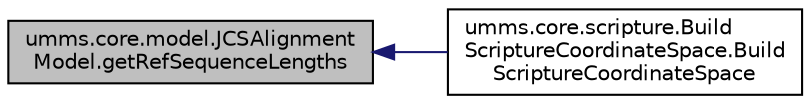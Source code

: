 digraph "umms.core.model.JCSAlignmentModel.getRefSequenceLengths"
{
  edge [fontname="Helvetica",fontsize="10",labelfontname="Helvetica",labelfontsize="10"];
  node [fontname="Helvetica",fontsize="10",shape=record];
  rankdir="LR";
  Node1 [label="umms.core.model.JCSAlignment\lModel.getRefSequenceLengths",height=0.2,width=0.4,color="black", fillcolor="grey75", style="filled" fontcolor="black"];
  Node1 -> Node2 [dir="back",color="midnightblue",fontsize="10",style="solid"];
  Node2 [label="umms.core.scripture.Build\lScriptureCoordinateSpace.Build\lScriptureCoordinateSpace",height=0.2,width=0.4,color="black", fillcolor="white", style="filled",URL="$classumms_1_1core_1_1scripture_1_1_build_scripture_coordinate_space.html#a80afa5bcdef6a657c5ef6a1470f97b42"];
}
